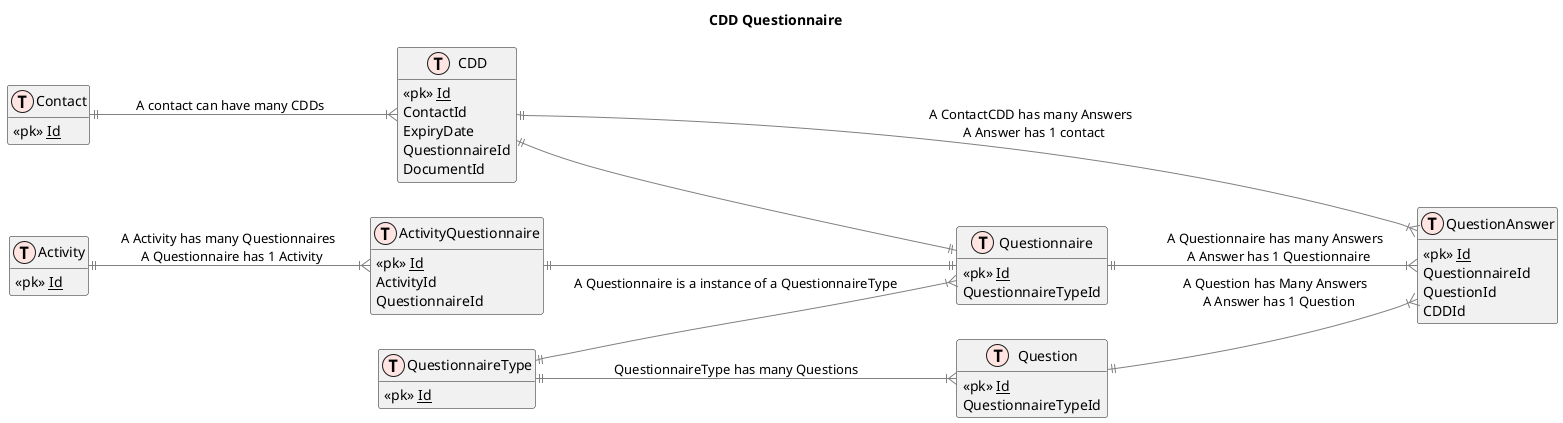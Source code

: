 @startuml

title CDD Questionnaire 

left to right direction

!define table(x) class x << (T,mistyrose) >>   
!define view(x) class x << (V,lightblue) >>   
!define table(x) class x << (T,mistyrose) >>  
!define tr(x) class x << (R,red) >>  
!define tf(x) class x << (F,darkorange) >>   
!define af(x) class x << (F,white) >>   
!define fn(x) class x << (F,plum) >>   
!define fs(x) class x << (F,tan) >>   
!define ft(x) class x << (F,wheat) >>   
!define if(x) class x << (F,gaisboro) >>   
!define p(x) class x << (P,indianred) >>   
!define pc(x) class x << (P,lemonshiffon) >>   
!define x(x) class x << (P,linen) >>     
!define primary_key(x) <<pk>> <u>x</u>
!define foreign_key(x) <<fk>> <b>x</b>
!define link( k, y) k }--||  y
hide methods   
hide stereotypes  
skinparam classarrowcolor gray  


table(Contact)
{
    primary_key(Id)
}

table( Activity)
{
    primary_key(Id)
}

table( ActivityQuestionnaire)
{
    primary_key(Id)
    ActivityId
    QuestionnaireId
}

table(CDD)
{
    primary_key(Id)
    ContactId
    ExpiryDate
    QuestionnaireId
    DocumentId
}

table( QuestionnaireType)
{
    primary_key(Id)
}

table( Questionnaire)
{
    primary_key(Id)
    QuestionnaireTypeId
}

table( Question)
{
    primary_key(Id)
    QuestionnaireTypeId
}

table( QuestionAnswer)
{
    primary_key(Id)
    QuestionnaireId 
    QuestionId
    CDDId
}

Contact ||--|{ CDD : A contact can have many CDDs

CDD ||--|| Questionnaire 
CDD ||--|{ QuestionAnswer : A ContactCDD has many Answers \n A Answer has 1 contact

Activity ||--|{ ActivityQuestionnaire : A Activity has many Questionnaires \n A Questionnaire has 1 Activity
ActivityQuestionnaire ||--|| Questionnaire

Questionnaire ||--|{ QuestionAnswer : A Questionnaire has many Answers \n A Answer has 1 Questionnaire
Question ||--|{ QuestionAnswer : A Question has Many Answers \n A Answer has 1 Question

QuestionnaireType ||--|{ Question : QuestionnaireType has many Questions
QuestionnaireType ||--|{ Questionnaire : A Questionnaire is a instance of a QuestionnaireType
@enduml